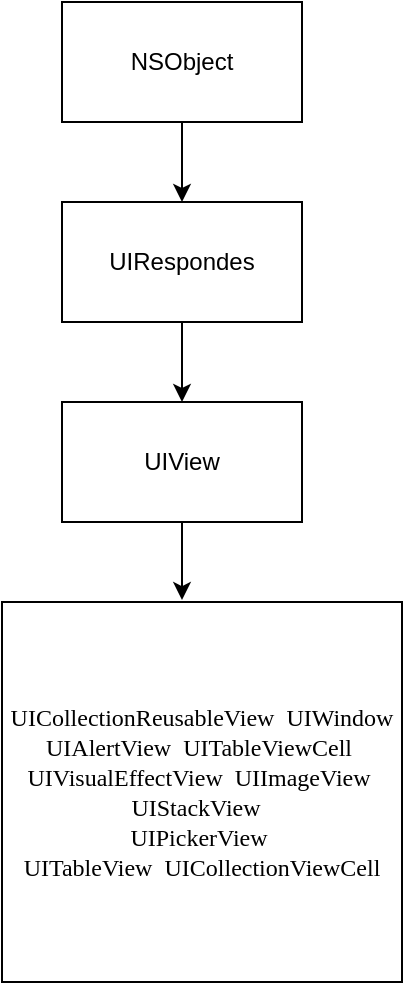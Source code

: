 <mxfile version="13.6.2" type="github">
  <diagram id="TDV_Een_4YGRv3GDYZ4N" name="Page-1">
    <mxGraphModel dx="786" dy="441" grid="1" gridSize="10" guides="1" tooltips="1" connect="1" arrows="1" fold="1" page="1" pageScale="1" pageWidth="827" pageHeight="1169" math="0" shadow="0">
      <root>
        <mxCell id="0" />
        <mxCell id="1" parent="0" />
        <mxCell id="IfnnKN8xethrWtr-zDT9-5" style="edgeStyle=orthogonalEdgeStyle;rounded=0;orthogonalLoop=1;jettySize=auto;html=1;exitX=0.5;exitY=1;exitDx=0;exitDy=0;entryX=0.5;entryY=0;entryDx=0;entryDy=0;" edge="1" parent="1" source="IfnnKN8xethrWtr-zDT9-1" target="IfnnKN8xethrWtr-zDT9-2">
          <mxGeometry relative="1" as="geometry" />
        </mxCell>
        <mxCell id="IfnnKN8xethrWtr-zDT9-1" value="NSObject" style="rounded=0;whiteSpace=wrap;html=1;" vertex="1" parent="1">
          <mxGeometry x="320" y="40" width="120" height="60" as="geometry" />
        </mxCell>
        <mxCell id="IfnnKN8xethrWtr-zDT9-7" style="edgeStyle=orthogonalEdgeStyle;rounded=0;orthogonalLoop=1;jettySize=auto;html=1;exitX=0.5;exitY=1;exitDx=0;exitDy=0;" edge="1" parent="1" source="IfnnKN8xethrWtr-zDT9-2" target="IfnnKN8xethrWtr-zDT9-6">
          <mxGeometry relative="1" as="geometry" />
        </mxCell>
        <mxCell id="IfnnKN8xethrWtr-zDT9-2" value="UIRespondes" style="rounded=0;whiteSpace=wrap;html=1;" vertex="1" parent="1">
          <mxGeometry x="320" y="140" width="120" height="60" as="geometry" />
        </mxCell>
        <mxCell id="IfnnKN8xethrWtr-zDT9-3" value="&lt;p class=&quot;p1&quot; style=&quot;margin: 0px ; font-stretch: normal ; line-height: normal ; font-family: &amp;#34;menlo&amp;#34;&quot;&gt;&lt;span style=&quot;background-color: rgb(255 , 255 , 255)&quot;&gt;&lt;span class=&quot;s1&quot;&gt;UICollectionReusableView&lt;/span&gt;&lt;span class=&quot;Apple-converted-space&quot;&gt;&amp;nbsp; &lt;/span&gt;UIWindow&lt;/span&gt;&lt;/p&gt;&lt;p class=&quot;p1&quot; style=&quot;margin: 0px ; font-stretch: normal ; line-height: normal ; font-family: &amp;#34;menlo&amp;#34;&quot;&gt;&lt;span style=&quot;background-color: rgb(255 , 255 , 255)&quot;&gt;UIAlertView&lt;span class=&quot;Apple-converted-space&quot;&gt;&amp;nbsp; &lt;/span&gt;UITableViewCell&lt;span class=&quot;Apple-converted-space&quot;&gt;&amp;nbsp; &lt;/span&gt;UIVisualEffectView&lt;span class=&quot;Apple-converted-space&quot;&gt;&amp;nbsp; &lt;/span&gt;UIImageView&lt;span class=&quot;Apple-converted-space&quot;&gt;&amp;nbsp;&lt;/span&gt;&lt;/span&gt;&lt;/p&gt;&lt;p class=&quot;p1&quot; style=&quot;margin: 0px ; font-stretch: normal ; line-height: normal ; font-family: &amp;#34;menlo&amp;#34;&quot;&gt;&lt;span style=&quot;background-color: rgb(255 , 255 , 255)&quot;&gt;&lt;span class=&quot;Apple-converted-space&quot;&gt;&lt;/span&gt;UIStackView&lt;span class=&quot;Apple-converted-space&quot;&gt;&amp;nbsp;&amp;nbsp;&lt;/span&gt;&lt;/span&gt;&lt;/p&gt;&lt;p class=&quot;p1&quot; style=&quot;margin: 0px ; font-stretch: normal ; line-height: normal ; font-family: &amp;#34;menlo&amp;#34;&quot;&gt;&lt;span style=&quot;background-color: rgb(255 , 255 , 255)&quot;&gt;UIPickerView&lt;span class=&quot;Apple-converted-space&quot;&gt;&amp;nbsp;&lt;/span&gt;&lt;/span&gt;&lt;/p&gt;&lt;p class=&quot;p1&quot; style=&quot;margin: 0px ; font-stretch: normal ; line-height: normal ; font-family: &amp;#34;menlo&amp;#34;&quot;&gt;&lt;span style=&quot;background-color: rgb(255 , 255 , 255)&quot;&gt;&lt;span class=&quot;Apple-converted-space&quot;&gt;&lt;/span&gt;UITableView&lt;span class=&quot;Apple-converted-space&quot;&gt;&amp;nbsp; &lt;/span&gt;UICollectionViewCell&lt;/span&gt;&lt;/p&gt;" style="rounded=0;whiteSpace=wrap;html=1;align=center;" vertex="1" parent="1">
          <mxGeometry x="290" y="340" width="200" height="190" as="geometry" />
        </mxCell>
        <mxCell id="IfnnKN8xethrWtr-zDT9-8" style="edgeStyle=orthogonalEdgeStyle;rounded=0;orthogonalLoop=1;jettySize=auto;html=1;exitX=0.5;exitY=1;exitDx=0;exitDy=0;entryX=0.45;entryY=-0.005;entryDx=0;entryDy=0;entryPerimeter=0;" edge="1" parent="1" source="IfnnKN8xethrWtr-zDT9-6" target="IfnnKN8xethrWtr-zDT9-3">
          <mxGeometry relative="1" as="geometry" />
        </mxCell>
        <mxCell id="IfnnKN8xethrWtr-zDT9-6" value="UIView" style="rounded=0;whiteSpace=wrap;html=1;align=center;" vertex="1" parent="1">
          <mxGeometry x="320" y="240" width="120" height="60" as="geometry" />
        </mxCell>
      </root>
    </mxGraphModel>
  </diagram>
</mxfile>
